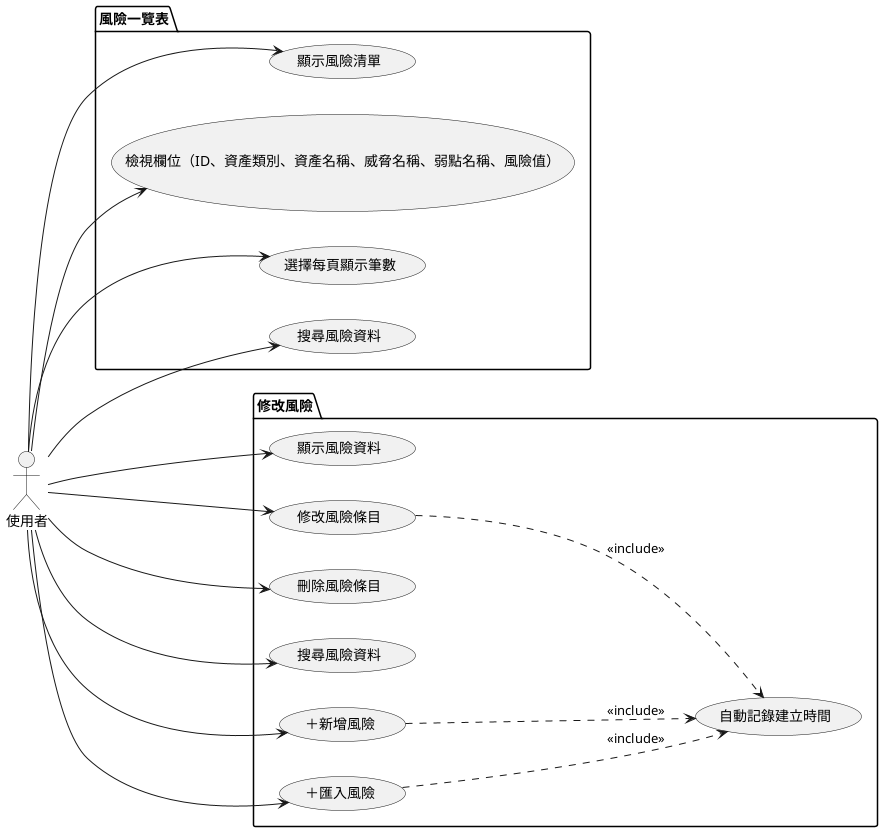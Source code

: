 @startuml risk_overview

left to right direction

actor 使用者

package "風險一覽表" {
    usecase "顯示風險清單" as UC1
    usecase "檢視欄位（ID、資產類別、資產名稱、威脅名稱、弱點名稱、風險值）" as UC2
    usecase "選擇每頁顯示筆數" as UC3
    usecase "搜尋風險資料" as UC4
}

package "修改風險" {
    usecase "顯示風險資料" as UC5
    usecase "修改風險條目" as UC6
    usecase "刪除風險條目" as UC7
    usecase "搜尋風險資料" as UC8
    usecase "＋新增風險" as UC9
    usecase "＋匯入風險" as UC10
    usecase "自動記錄建立時間" as UC11
}

UC6 .down.> UC11 : <<include>>
UC9 .down.> UC11 : <<include>>
UC10 .down.> UC11 : <<include>>

使用者 --> UC1
使用者 --> UC2
使用者 --> UC3
使用者 --> UC4
使用者 --> UC5
使用者 --> UC6
使用者 --> UC7
使用者 --> UC8
使用者 --> UC9
使用者 --> UC10

@enduml
